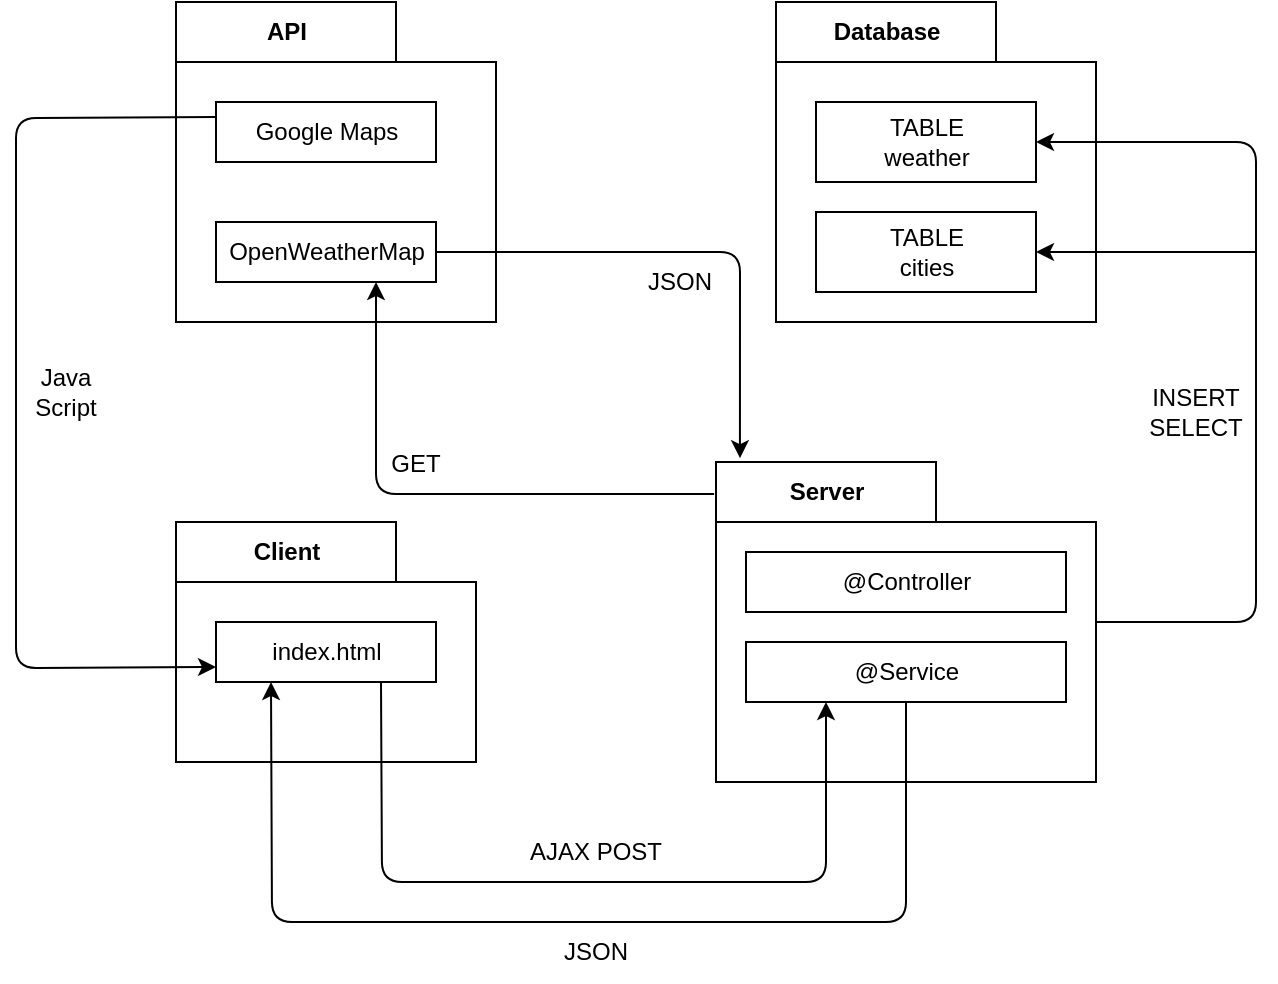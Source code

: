 <mxfile>
    <diagram id="068oyaUkRdceqvpqKm6P" name="Page-1">
        <mxGraphModel dx="556" dy="825" grid="1" gridSize="10" guides="1" tooltips="1" connect="1" arrows="1" fold="1" page="1" pageScale="1" pageWidth="850" pageHeight="1100" math="0" shadow="0">
            <root>
                <mxCell id="0"/>
                <mxCell id="1" parent="0"/>
                <mxCell id="14" value="Server" style="shape=folder;fontStyle=1;tabWidth=110;tabHeight=30;tabPosition=left;html=1;boundedLbl=1;labelInHeader=1;container=1;collapsible=0;recursiveResize=0;" parent="1" vertex="1">
                    <mxGeometry x="470" y="280" width="190" height="160" as="geometry"/>
                </mxCell>
                <mxCell id="15" value="@Controller" style="html=1;" parent="14" vertex="1">
                    <mxGeometry width="160" height="30" relative="1" as="geometry">
                        <mxPoint x="15" y="45" as="offset"/>
                    </mxGeometry>
                </mxCell>
                <mxCell id="23" value="@Service" style="html=1;" parent="14" vertex="1">
                    <mxGeometry x="15" y="90" width="160" height="30" as="geometry"/>
                </mxCell>
                <mxCell id="3" value="API" style="shape=folder;fontStyle=1;tabWidth=110;tabHeight=30;tabPosition=left;html=1;boundedLbl=1;labelInHeader=1;container=1;collapsible=0;recursiveResize=0;" parent="1" vertex="1">
                    <mxGeometry x="200" y="50" width="160" height="160" as="geometry"/>
                </mxCell>
                <mxCell id="4" value="Google Maps" style="html=1;" parent="3" vertex="1">
                    <mxGeometry width="110" height="30" relative="1" as="geometry">
                        <mxPoint x="20" y="50" as="offset"/>
                    </mxGeometry>
                </mxCell>
                <mxCell id="10" value="OpenWeatherMap" style="html=1;" parent="3" vertex="1">
                    <mxGeometry x="20" y="110" width="110" height="30" as="geometry"/>
                </mxCell>
                <mxCell id="7" value="Database" style="shape=folder;fontStyle=1;tabWidth=110;tabHeight=30;tabPosition=left;html=1;boundedLbl=1;labelInHeader=1;container=1;collapsible=0;recursiveResize=0;" parent="1" vertex="1">
                    <mxGeometry x="500" y="50" width="160" height="160" as="geometry"/>
                </mxCell>
                <mxCell id="8" value="TABLE&lt;br&gt;weather" style="html=1;" parent="7" vertex="1">
                    <mxGeometry width="110" height="40" relative="1" as="geometry">
                        <mxPoint x="20" y="50" as="offset"/>
                    </mxGeometry>
                </mxCell>
                <mxCell id="22" value="TABLE&lt;br&gt;cities" style="html=1;" parent="7" vertex="1">
                    <mxGeometry x="20" y="105" width="110" height="40" as="geometry"/>
                </mxCell>
                <mxCell id="12" value="Client" style="shape=folder;fontStyle=1;tabWidth=110;tabHeight=30;tabPosition=left;html=1;boundedLbl=1;labelInHeader=1;container=1;collapsible=0;recursiveResize=0;" parent="1" vertex="1">
                    <mxGeometry x="200" y="310" width="150" height="120" as="geometry"/>
                </mxCell>
                <mxCell id="13" value="index.html" style="html=1;" parent="12" vertex="1">
                    <mxGeometry width="110" height="30" relative="1" as="geometry">
                        <mxPoint x="20" y="50" as="offset"/>
                    </mxGeometry>
                </mxCell>
                <mxCell id="33" style="edgeStyle=none;html=1;exitX=0.75;exitY=1;exitDx=0;exitDy=0;entryX=0.25;entryY=1;entryDx=0;entryDy=0;" parent="12" source="13" target="23" edge="1">
                    <mxGeometry relative="1" as="geometry">
                        <Array as="points">
                            <mxPoint x="103" y="180"/>
                            <mxPoint x="325" y="180"/>
                        </Array>
                    </mxGeometry>
                </mxCell>
                <mxCell id="18" style="edgeStyle=none;html=1;exitX=1;exitY=0.5;exitDx=0;exitDy=0;entryX=1;entryY=0.5;entryDx=0;entryDy=0;exitPerimeter=0;" parent="1" source="14" target="8" edge="1">
                    <mxGeometry relative="1" as="geometry">
                        <mxPoint x="740" y="110" as="targetPoint"/>
                        <Array as="points">
                            <mxPoint x="740" y="360"/>
                            <mxPoint x="740" y="120"/>
                        </Array>
                    </mxGeometry>
                </mxCell>
                <mxCell id="19" value="INSERT&lt;br&gt;SELECT" style="text;strokeColor=none;align=center;fillColor=none;html=1;verticalAlign=middle;whiteSpace=wrap;rounded=0;rotation=0;" parent="1" vertex="1">
                    <mxGeometry x="670" y="240" width="80" height="30" as="geometry"/>
                </mxCell>
                <mxCell id="27" style="edgeStyle=none;html=1;entryX=1;entryY=0.5;entryDx=0;entryDy=0;" parent="1" target="22" edge="1">
                    <mxGeometry relative="1" as="geometry">
                        <mxPoint x="740" y="175" as="targetPoint"/>
                        <mxPoint x="740" y="175" as="sourcePoint"/>
                    </mxGeometry>
                </mxCell>
                <mxCell id="34" value="AJAX POST" style="text;strokeColor=none;align=center;fillColor=none;html=1;verticalAlign=middle;whiteSpace=wrap;rounded=0;rotation=0;" parent="1" vertex="1">
                    <mxGeometry x="370" y="460" width="80" height="30" as="geometry"/>
                </mxCell>
                <mxCell id="35" style="edgeStyle=none;html=1;exitX=-0.005;exitY=0.1;exitDx=0;exitDy=0;exitPerimeter=0;" parent="1" source="14" edge="1">
                    <mxGeometry relative="1" as="geometry">
                        <mxPoint x="300" y="190" as="targetPoint"/>
                        <Array as="points">
                            <mxPoint x="300" y="296"/>
                        </Array>
                    </mxGeometry>
                </mxCell>
                <mxCell id="36" value="GET" style="text;strokeColor=none;align=center;fillColor=none;html=1;verticalAlign=middle;whiteSpace=wrap;rounded=0;rotation=0;" parent="1" vertex="1">
                    <mxGeometry x="300" y="266" width="40" height="30" as="geometry"/>
                </mxCell>
                <mxCell id="37" style="edgeStyle=none;html=1;exitX=1;exitY=0.5;exitDx=0;exitDy=0;entryX=0.063;entryY=-0.012;entryDx=0;entryDy=0;entryPerimeter=0;" parent="1" source="10" target="14" edge="1">
                    <mxGeometry relative="1" as="geometry">
                        <Array as="points">
                            <mxPoint x="482" y="175"/>
                        </Array>
                    </mxGeometry>
                </mxCell>
                <mxCell id="38" value="JSON" style="text;strokeColor=none;align=center;fillColor=none;html=1;verticalAlign=middle;whiteSpace=wrap;rounded=0;rotation=0;" parent="1" vertex="1">
                    <mxGeometry x="422" y="175" width="60" height="30" as="geometry"/>
                </mxCell>
                <mxCell id="40" style="edgeStyle=none;html=1;exitX=0.5;exitY=1;exitDx=0;exitDy=0;entryX=0.25;entryY=1;entryDx=0;entryDy=0;" parent="1" source="23" target="13" edge="1">
                    <mxGeometry relative="1" as="geometry">
                        <mxPoint x="565" y="510" as="targetPoint"/>
                        <Array as="points">
                            <mxPoint x="565" y="510"/>
                            <mxPoint x="248" y="510"/>
                        </Array>
                    </mxGeometry>
                </mxCell>
                <mxCell id="41" value="JSON" style="text;strokeColor=none;align=center;fillColor=none;html=1;verticalAlign=middle;whiteSpace=wrap;rounded=0;rotation=0;" parent="1" vertex="1">
                    <mxGeometry x="370" y="510" width="80" height="30" as="geometry"/>
                </mxCell>
                <mxCell id="43" style="edgeStyle=none;html=1;exitX=0;exitY=0.25;exitDx=0;exitDy=0;entryX=0;entryY=0.75;entryDx=0;entryDy=0;" parent="1" source="4" target="13" edge="1">
                    <mxGeometry relative="1" as="geometry">
                        <mxPoint x="120" y="360" as="targetPoint"/>
                        <Array as="points">
                            <mxPoint x="120" y="108"/>
                            <mxPoint x="120" y="383"/>
                        </Array>
                    </mxGeometry>
                </mxCell>
                <mxCell id="44" value="Java&lt;br&gt;Script" style="text;strokeColor=none;align=center;fillColor=none;html=1;verticalAlign=middle;whiteSpace=wrap;rounded=0;rotation=0;" parent="1" vertex="1">
                    <mxGeometry x="120" y="230" width="50" height="30" as="geometry"/>
                </mxCell>
            </root>
        </mxGraphModel>
    </diagram>
</mxfile>